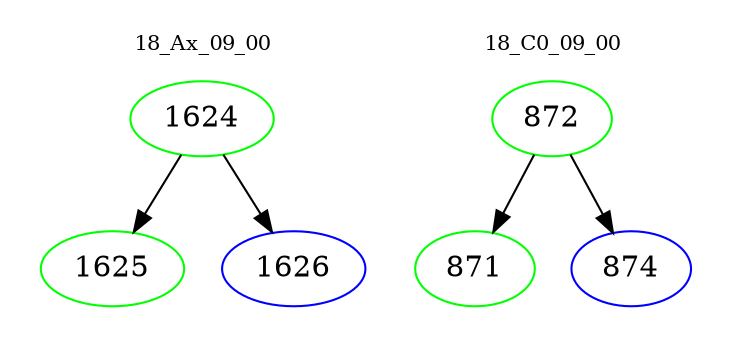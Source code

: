 digraph{
subgraph cluster_0 {
color = white
label = "18_Ax_09_00";
fontsize=10;
T0_1624 [label="1624", color="green"]
T0_1624 -> T0_1625 [color="black"]
T0_1625 [label="1625", color="green"]
T0_1624 -> T0_1626 [color="black"]
T0_1626 [label="1626", color="blue"]
}
subgraph cluster_1 {
color = white
label = "18_C0_09_00";
fontsize=10;
T1_872 [label="872", color="green"]
T1_872 -> T1_871 [color="black"]
T1_871 [label="871", color="green"]
T1_872 -> T1_874 [color="black"]
T1_874 [label="874", color="blue"]
}
}
